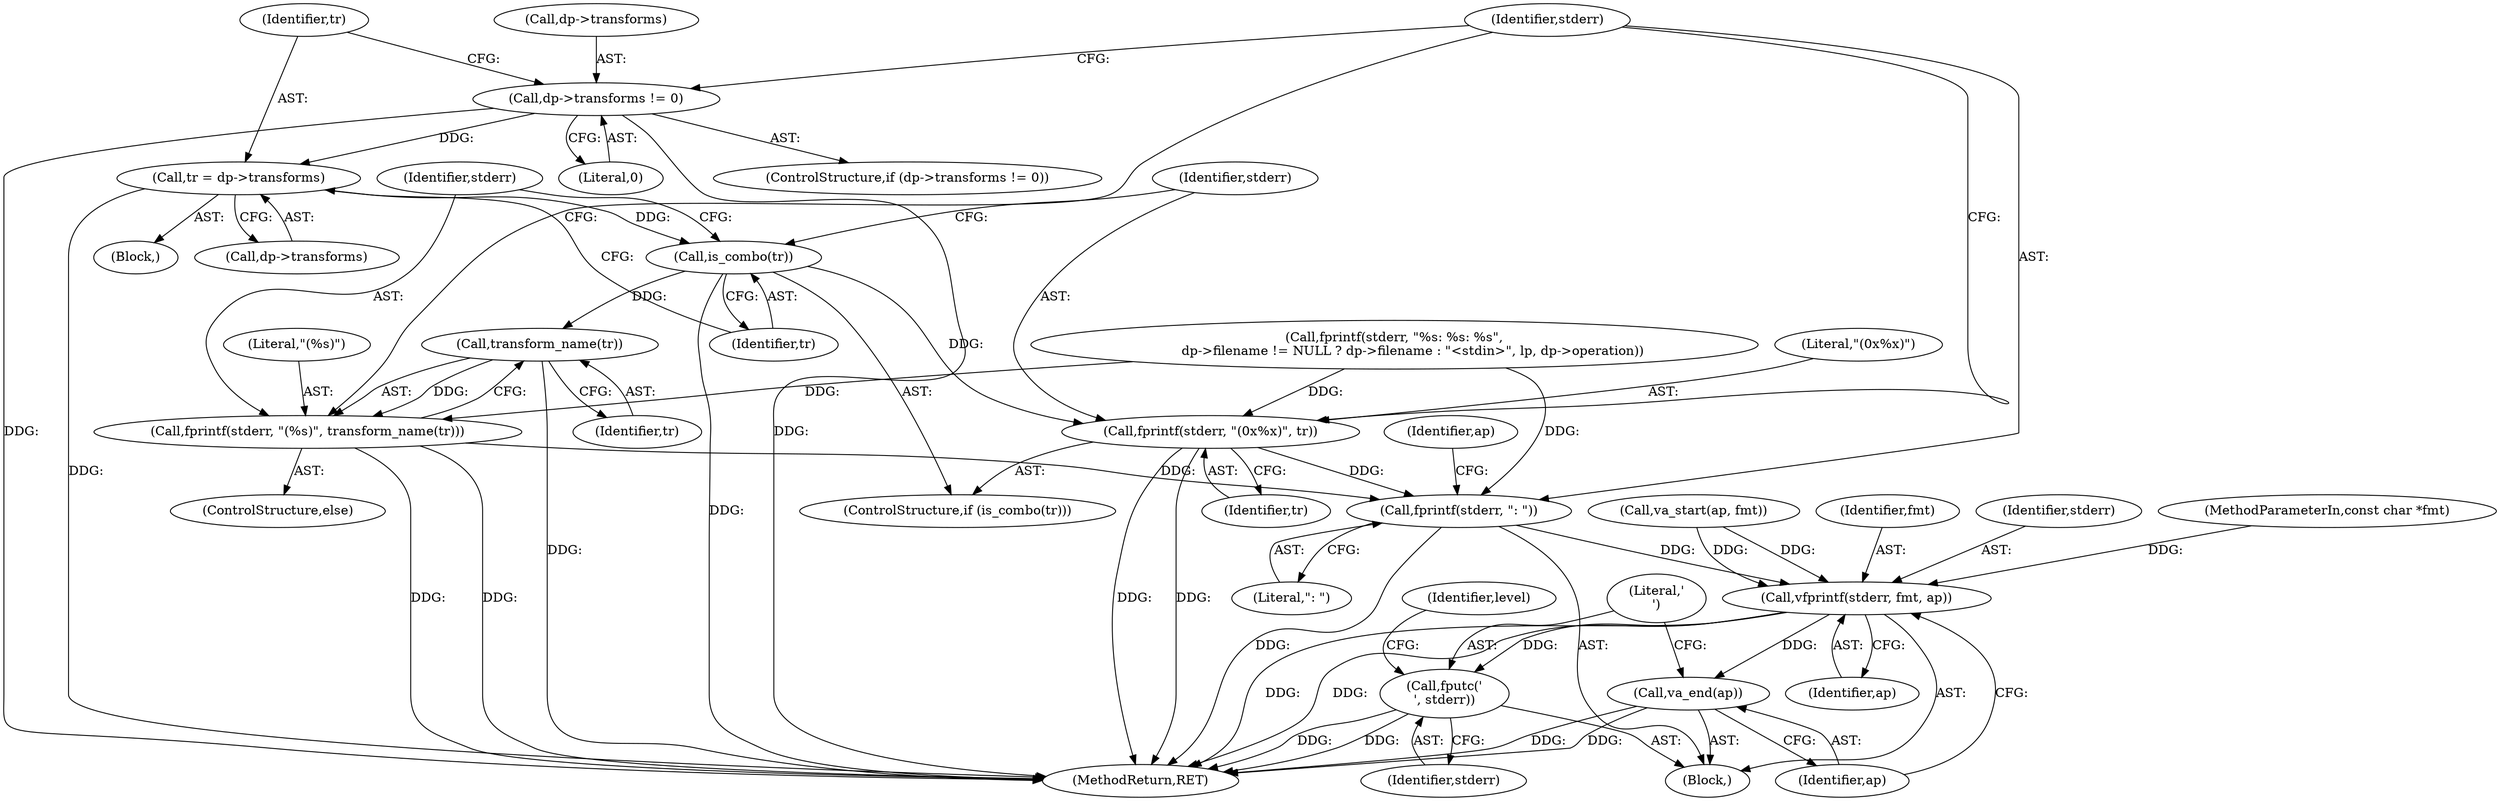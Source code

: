 digraph "1_Android_9d4853418ab2f754c2b63e091c29c5529b8b86ca_22@pointer" {
"1000207" [label="(Call,tr = dp->transforms)"];
"1000200" [label="(Call,dp->transforms != 0)"];
"1000213" [label="(Call,is_combo(tr))"];
"1000215" [label="(Call,fprintf(stderr, \"(0x%x)\", tr))"];
"1000225" [label="(Call,fprintf(stderr, \": \"))"];
"1000231" [label="(Call,vfprintf(stderr, fmt, ap))"];
"1000235" [label="(Call,va_end(ap))"];
"1000237" [label="(Call,fputc('\n', stderr))"];
"1000223" [label="(Call,transform_name(tr))"];
"1000220" [label="(Call,fprintf(stderr, \"(%s)\", transform_name(tr)))"];
"1000226" [label="(Identifier,stderr)"];
"1000228" [label="(Call,va_start(ap, fmt))"];
"1000237" [label="(Call,fputc('\n', stderr))"];
"1000200" [label="(Call,dp->transforms != 0)"];
"1000235" [label="(Call,va_end(ap))"];
"1000227" [label="(Literal,\": \")"];
"1000223" [label="(Call,transform_name(tr))"];
"1000216" [label="(Identifier,stderr)"];
"1000233" [label="(Identifier,fmt)"];
"1000239" [label="(Identifier,stderr)"];
"1000219" [label="(ControlStructure,else)"];
"1000232" [label="(Identifier,stderr)"];
"1000209" [label="(Call,dp->transforms)"];
"1000222" [label="(Literal,\"(%s)\")"];
"1000260" [label="(MethodReturn,RET)"];
"1000229" [label="(Identifier,ap)"];
"1000107" [label="(MethodParameterIn,const char *fmt)"];
"1000221" [label="(Identifier,stderr)"];
"1000220" [label="(Call,fprintf(stderr, \"(%s)\", transform_name(tr)))"];
"1000207" [label="(Call,tr = dp->transforms)"];
"1000126" [label="(Block,)"];
"1000238" [label="(Literal,'\n')"];
"1000199" [label="(ControlStructure,if (dp->transforms != 0))"];
"1000225" [label="(Call,fprintf(stderr, \": \"))"];
"1000201" [label="(Call,dp->transforms)"];
"1000231" [label="(Call,vfprintf(stderr, fmt, ap))"];
"1000212" [label="(ControlStructure,if (is_combo(tr)))"];
"1000214" [label="(Identifier,tr)"];
"1000204" [label="(Literal,0)"];
"1000236" [label="(Identifier,ap)"];
"1000217" [label="(Literal,\"(0x%x)\")"];
"1000234" [label="(Identifier,ap)"];
"1000224" [label="(Identifier,tr)"];
"1000243" [label="(Identifier,level)"];
"1000208" [label="(Identifier,tr)"];
"1000218" [label="(Identifier,tr)"];
"1000213" [label="(Call,is_combo(tr))"];
"1000182" [label="(Call,fprintf(stderr, \"%s: %s: %s\",\n         dp->filename != NULL ? dp->filename : \"<stdin>\", lp, dp->operation))"];
"1000205" [label="(Block,)"];
"1000215" [label="(Call,fprintf(stderr, \"(0x%x)\", tr))"];
"1000207" -> "1000205"  [label="AST: "];
"1000207" -> "1000209"  [label="CFG: "];
"1000208" -> "1000207"  [label="AST: "];
"1000209" -> "1000207"  [label="AST: "];
"1000214" -> "1000207"  [label="CFG: "];
"1000207" -> "1000260"  [label="DDG: "];
"1000200" -> "1000207"  [label="DDG: "];
"1000207" -> "1000213"  [label="DDG: "];
"1000200" -> "1000199"  [label="AST: "];
"1000200" -> "1000204"  [label="CFG: "];
"1000201" -> "1000200"  [label="AST: "];
"1000204" -> "1000200"  [label="AST: "];
"1000208" -> "1000200"  [label="CFG: "];
"1000226" -> "1000200"  [label="CFG: "];
"1000200" -> "1000260"  [label="DDG: "];
"1000200" -> "1000260"  [label="DDG: "];
"1000213" -> "1000212"  [label="AST: "];
"1000213" -> "1000214"  [label="CFG: "];
"1000214" -> "1000213"  [label="AST: "];
"1000216" -> "1000213"  [label="CFG: "];
"1000221" -> "1000213"  [label="CFG: "];
"1000213" -> "1000260"  [label="DDG: "];
"1000213" -> "1000215"  [label="DDG: "];
"1000213" -> "1000223"  [label="DDG: "];
"1000215" -> "1000212"  [label="AST: "];
"1000215" -> "1000218"  [label="CFG: "];
"1000216" -> "1000215"  [label="AST: "];
"1000217" -> "1000215"  [label="AST: "];
"1000218" -> "1000215"  [label="AST: "];
"1000226" -> "1000215"  [label="CFG: "];
"1000215" -> "1000260"  [label="DDG: "];
"1000215" -> "1000260"  [label="DDG: "];
"1000182" -> "1000215"  [label="DDG: "];
"1000215" -> "1000225"  [label="DDG: "];
"1000225" -> "1000126"  [label="AST: "];
"1000225" -> "1000227"  [label="CFG: "];
"1000226" -> "1000225"  [label="AST: "];
"1000227" -> "1000225"  [label="AST: "];
"1000229" -> "1000225"  [label="CFG: "];
"1000225" -> "1000260"  [label="DDG: "];
"1000220" -> "1000225"  [label="DDG: "];
"1000182" -> "1000225"  [label="DDG: "];
"1000225" -> "1000231"  [label="DDG: "];
"1000231" -> "1000126"  [label="AST: "];
"1000231" -> "1000234"  [label="CFG: "];
"1000232" -> "1000231"  [label="AST: "];
"1000233" -> "1000231"  [label="AST: "];
"1000234" -> "1000231"  [label="AST: "];
"1000236" -> "1000231"  [label="CFG: "];
"1000231" -> "1000260"  [label="DDG: "];
"1000231" -> "1000260"  [label="DDG: "];
"1000228" -> "1000231"  [label="DDG: "];
"1000228" -> "1000231"  [label="DDG: "];
"1000107" -> "1000231"  [label="DDG: "];
"1000231" -> "1000235"  [label="DDG: "];
"1000231" -> "1000237"  [label="DDG: "];
"1000235" -> "1000126"  [label="AST: "];
"1000235" -> "1000236"  [label="CFG: "];
"1000236" -> "1000235"  [label="AST: "];
"1000238" -> "1000235"  [label="CFG: "];
"1000235" -> "1000260"  [label="DDG: "];
"1000235" -> "1000260"  [label="DDG: "];
"1000237" -> "1000126"  [label="AST: "];
"1000237" -> "1000239"  [label="CFG: "];
"1000238" -> "1000237"  [label="AST: "];
"1000239" -> "1000237"  [label="AST: "];
"1000243" -> "1000237"  [label="CFG: "];
"1000237" -> "1000260"  [label="DDG: "];
"1000237" -> "1000260"  [label="DDG: "];
"1000223" -> "1000220"  [label="AST: "];
"1000223" -> "1000224"  [label="CFG: "];
"1000224" -> "1000223"  [label="AST: "];
"1000220" -> "1000223"  [label="CFG: "];
"1000223" -> "1000260"  [label="DDG: "];
"1000223" -> "1000220"  [label="DDG: "];
"1000220" -> "1000219"  [label="AST: "];
"1000221" -> "1000220"  [label="AST: "];
"1000222" -> "1000220"  [label="AST: "];
"1000226" -> "1000220"  [label="CFG: "];
"1000220" -> "1000260"  [label="DDG: "];
"1000220" -> "1000260"  [label="DDG: "];
"1000182" -> "1000220"  [label="DDG: "];
}
